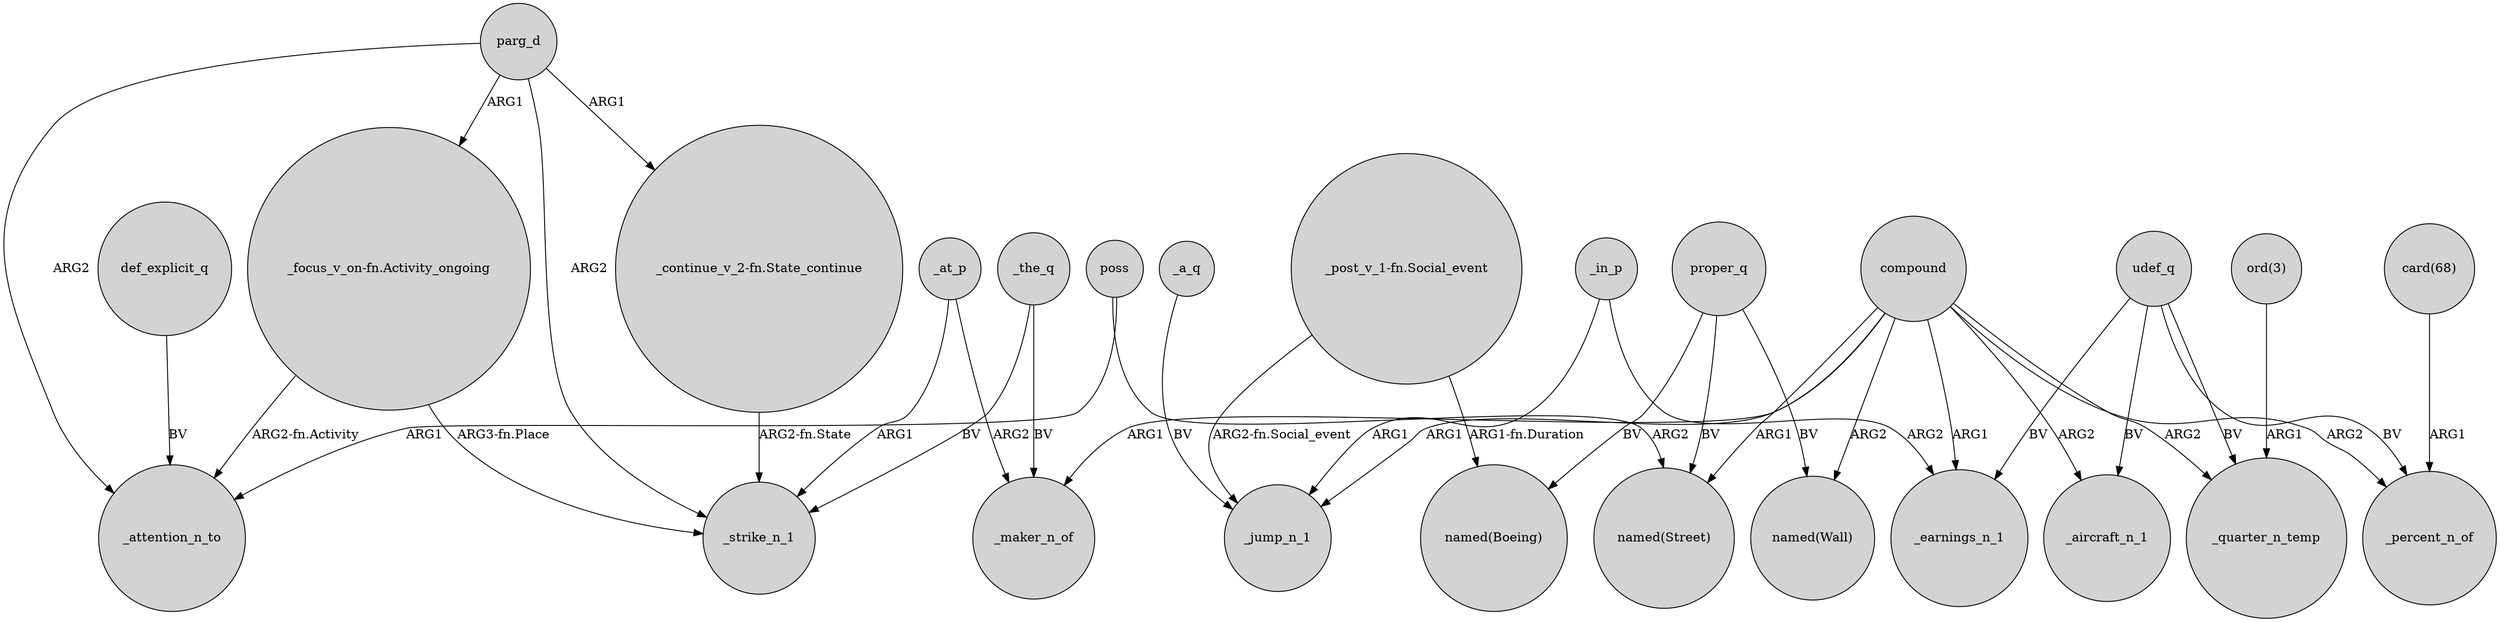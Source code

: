 digraph {
	node [shape=circle style=filled]
	poss -> _attention_n_to [label=ARG1]
	_the_q -> _strike_n_1 [label=BV]
	_a_q -> _jump_n_1 [label=BV]
	"ord(3)" -> _quarter_n_temp [label=ARG1]
	parg_d -> "_continue_v_2-fn.State_continue" [label=ARG1]
	_in_p -> _jump_n_1 [label=ARG1]
	"_focus_v_on-fn.Activity_ongoing" -> _attention_n_to [label="ARG2-fn.Activity"]
	"_post_v_1-fn.Social_event" -> "named(Boeing)" [label="ARG1-fn.Duration"]
	parg_d -> "_focus_v_on-fn.Activity_ongoing" [label=ARG1]
	_at_p -> _maker_n_of [label=ARG2]
	compound -> _aircraft_n_1 [label=ARG2]
	_in_p -> _earnings_n_1 [label=ARG2]
	compound -> "named(Wall)" [label=ARG2]
	proper_q -> "named(Boeing)" [label=BV]
	compound -> _quarter_n_temp [label=ARG2]
	udef_q -> _earnings_n_1 [label=BV]
	udef_q -> _percent_n_of [label=BV]
	compound -> "named(Street)" [label=ARG1]
	compound -> _percent_n_of [label=ARG2]
	"_post_v_1-fn.Social_event" -> _jump_n_1 [label="ARG2-fn.Social_event"]
	poss -> "named(Street)" [label=ARG2]
	def_explicit_q -> _attention_n_to [label=BV]
	"_focus_v_on-fn.Activity_ongoing" -> _strike_n_1 [label="ARG3-fn.Place"]
	udef_q -> _quarter_n_temp [label=BV]
	proper_q -> "named(Wall)" [label=BV]
	parg_d -> _attention_n_to [label=ARG2]
	compound -> _maker_n_of [label=ARG1]
	"_continue_v_2-fn.State_continue" -> _strike_n_1 [label="ARG2-fn.State"]
	_the_q -> _maker_n_of [label=BV]
	compound -> _earnings_n_1 [label=ARG1]
	proper_q -> "named(Street)" [label=BV]
	parg_d -> _strike_n_1 [label=ARG2]
	_at_p -> _strike_n_1 [label=ARG1]
	udef_q -> _aircraft_n_1 [label=BV]
	compound -> _jump_n_1 [label=ARG1]
	"card(68)" -> _percent_n_of [label=ARG1]
}

